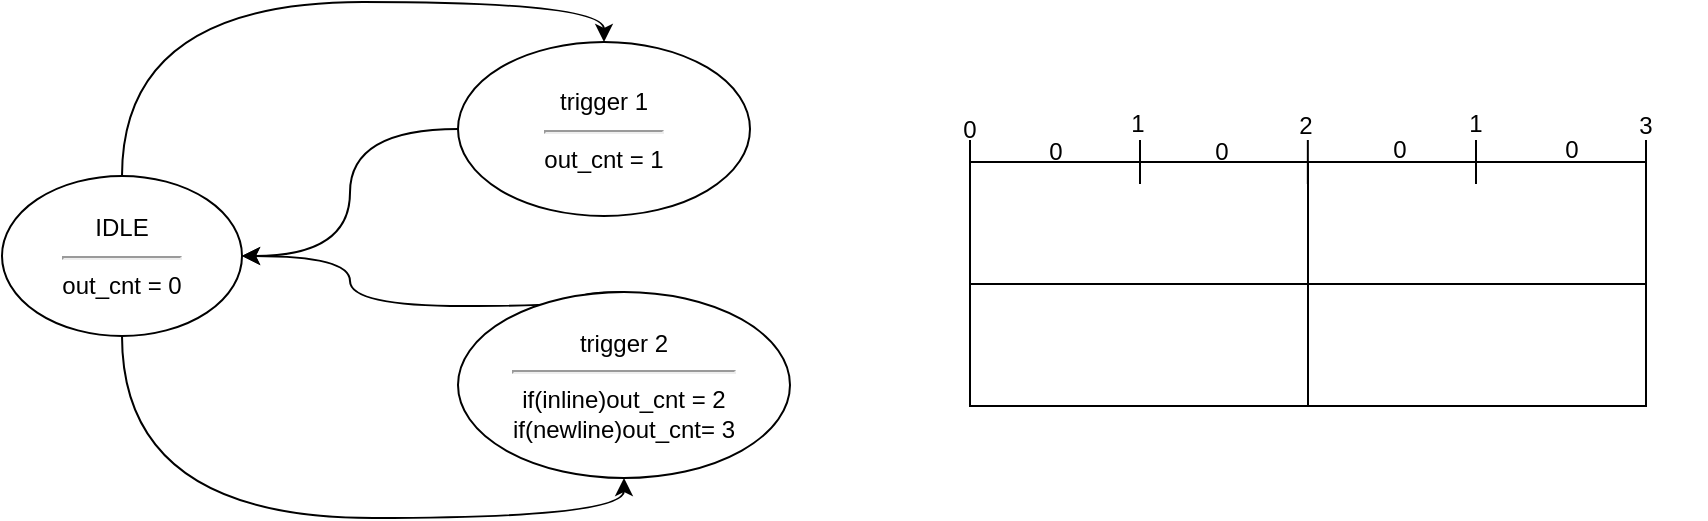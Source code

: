 <mxfile version="22.1.0" type="github">
  <diagram name="Page-1" id="B7dvrdiz3QRLkiSaSS6b">
    <mxGraphModel dx="576" dy="205" grid="1" gridSize="1" guides="1" tooltips="1" connect="1" arrows="1" fold="1" page="1" pageScale="1" pageWidth="1100" pageHeight="850" math="0" shadow="0">
      <root>
        <mxCell id="0" />
        <mxCell id="1" parent="0" />
        <mxCell id="h9zx9sQTkyY40kXCvM0r-2" style="edgeStyle=orthogonalEdgeStyle;rounded=0;orthogonalLoop=1;jettySize=auto;html=1;exitX=0.5;exitY=1;exitDx=0;exitDy=0;entryX=0.5;entryY=1;entryDx=0;entryDy=0;curved=1;" edge="1" parent="1" source="U9dns1udBrLqBRFEPLwW-1" target="U9dns1udBrLqBRFEPLwW-3">
          <mxGeometry relative="1" as="geometry" />
        </mxCell>
        <mxCell id="h9zx9sQTkyY40kXCvM0r-6" style="edgeStyle=orthogonalEdgeStyle;rounded=0;orthogonalLoop=1;jettySize=auto;html=1;exitX=0.5;exitY=0;exitDx=0;exitDy=0;entryX=0.5;entryY=0;entryDx=0;entryDy=0;curved=1;" edge="1" parent="1" source="U9dns1udBrLqBRFEPLwW-1" target="U9dns1udBrLqBRFEPLwW-2">
          <mxGeometry relative="1" as="geometry" />
        </mxCell>
        <mxCell id="U9dns1udBrLqBRFEPLwW-1" value="IDLE&lt;hr&gt;out_cnt = 0" style="ellipse;whiteSpace=wrap;html=1;" parent="1" vertex="1">
          <mxGeometry x="252" y="347" width="120" height="80" as="geometry" />
        </mxCell>
        <mxCell id="h9zx9sQTkyY40kXCvM0r-4" style="edgeStyle=orthogonalEdgeStyle;rounded=0;orthogonalLoop=1;jettySize=auto;html=1;entryX=1;entryY=0.5;entryDx=0;entryDy=0;curved=1;" edge="1" parent="1" source="U9dns1udBrLqBRFEPLwW-2" target="U9dns1udBrLqBRFEPLwW-1">
          <mxGeometry relative="1" as="geometry" />
        </mxCell>
        <mxCell id="U9dns1udBrLqBRFEPLwW-2" value="trigger 1&lt;hr&gt;out_cnt = 1" style="ellipse;whiteSpace=wrap;html=1;" parent="1" vertex="1">
          <mxGeometry x="480" y="280" width="146" height="87" as="geometry" />
        </mxCell>
        <mxCell id="h9zx9sQTkyY40kXCvM0r-3" style="edgeStyle=orthogonalEdgeStyle;rounded=0;orthogonalLoop=1;jettySize=auto;html=1;exitX=0.5;exitY=0;exitDx=0;exitDy=0;entryX=1;entryY=0.5;entryDx=0;entryDy=0;curved=1;" edge="1" parent="1" source="U9dns1udBrLqBRFEPLwW-3" target="U9dns1udBrLqBRFEPLwW-1">
          <mxGeometry relative="1" as="geometry">
            <Array as="points">
              <mxPoint x="540" y="412" />
              <mxPoint x="426" y="412" />
              <mxPoint x="426" y="387" />
            </Array>
          </mxGeometry>
        </mxCell>
        <mxCell id="U9dns1udBrLqBRFEPLwW-3" value="trigger 2&lt;hr&gt;if(inline)out_cnt = 2&lt;br&gt;if(newline)out_cnt= 3" style="ellipse;whiteSpace=wrap;html=1;" parent="1" vertex="1">
          <mxGeometry x="480" y="405" width="166" height="93" as="geometry" />
        </mxCell>
        <mxCell id="h9zx9sQTkyY40kXCvM0r-7" value="" style="rounded=0;whiteSpace=wrap;html=1;" vertex="1" parent="1">
          <mxGeometry x="736" y="340" width="338" height="122" as="geometry" />
        </mxCell>
        <mxCell id="h9zx9sQTkyY40kXCvM0r-9" value="" style="endArrow=none;html=1;rounded=0;entryX=0.5;entryY=0;entryDx=0;entryDy=0;exitX=0.5;exitY=1;exitDx=0;exitDy=0;" edge="1" parent="1" source="h9zx9sQTkyY40kXCvM0r-7" target="h9zx9sQTkyY40kXCvM0r-7">
          <mxGeometry width="50" height="50" relative="1" as="geometry">
            <mxPoint x="917" y="449" as="sourcePoint" />
            <mxPoint x="967" y="399" as="targetPoint" />
          </mxGeometry>
        </mxCell>
        <mxCell id="h9zx9sQTkyY40kXCvM0r-11" value="" style="endArrow=none;html=1;rounded=0;entryX=1;entryY=0.5;entryDx=0;entryDy=0;exitX=0;exitY=0.5;exitDx=0;exitDy=0;" edge="1" parent="1" source="h9zx9sQTkyY40kXCvM0r-7" target="h9zx9sQTkyY40kXCvM0r-7">
          <mxGeometry width="50" height="50" relative="1" as="geometry">
            <mxPoint x="865" y="569" as="sourcePoint" />
            <mxPoint x="865" y="447" as="targetPoint" />
          </mxGeometry>
        </mxCell>
        <mxCell id="h9zx9sQTkyY40kXCvM0r-14" value="" style="endArrow=none;html=1;rounded=0;" edge="1" parent="1">
          <mxGeometry width="50" height="50" relative="1" as="geometry">
            <mxPoint x="821" y="329" as="sourcePoint" />
            <mxPoint x="821" y="351" as="targetPoint" />
          </mxGeometry>
        </mxCell>
        <mxCell id="h9zx9sQTkyY40kXCvM0r-15" value="" style="endArrow=none;html=1;rounded=0;" edge="1" parent="1">
          <mxGeometry width="50" height="50" relative="1" as="geometry">
            <mxPoint x="904.92" y="329" as="sourcePoint" />
            <mxPoint x="904.92" y="351" as="targetPoint" />
          </mxGeometry>
        </mxCell>
        <mxCell id="h9zx9sQTkyY40kXCvM0r-16" value="" style="endArrow=none;html=1;rounded=0;" edge="1" parent="1">
          <mxGeometry width="50" height="50" relative="1" as="geometry">
            <mxPoint x="989" y="329" as="sourcePoint" />
            <mxPoint x="989" y="351" as="targetPoint" />
          </mxGeometry>
        </mxCell>
        <mxCell id="h9zx9sQTkyY40kXCvM0r-17" value="" style="endArrow=none;html=1;rounded=0;" edge="1" parent="1">
          <mxGeometry width="50" height="50" relative="1" as="geometry">
            <mxPoint x="1074" y="329" as="sourcePoint" />
            <mxPoint x="1074" y="351" as="targetPoint" />
          </mxGeometry>
        </mxCell>
        <mxCell id="h9zx9sQTkyY40kXCvM0r-18" value="" style="endArrow=none;html=1;rounded=0;" edge="1" parent="1">
          <mxGeometry width="50" height="50" relative="1" as="geometry">
            <mxPoint x="736" y="329" as="sourcePoint" />
            <mxPoint x="736" y="351" as="targetPoint" />
          </mxGeometry>
        </mxCell>
        <mxCell id="h9zx9sQTkyY40kXCvM0r-19" value="0" style="text;html=1;strokeColor=none;fillColor=none;align=center;verticalAlign=middle;whiteSpace=wrap;rounded=0;" vertex="1" parent="1">
          <mxGeometry x="706" y="318.5" width="60" height="10" as="geometry" />
        </mxCell>
        <mxCell id="h9zx9sQTkyY40kXCvM0r-20" value="1" style="text;html=1;strokeColor=none;fillColor=none;align=center;verticalAlign=middle;whiteSpace=wrap;rounded=0;" vertex="1" parent="1">
          <mxGeometry x="790" y="316" width="60" height="10" as="geometry" />
        </mxCell>
        <mxCell id="h9zx9sQTkyY40kXCvM0r-22" value="0" style="text;html=1;strokeColor=none;fillColor=none;align=center;verticalAlign=middle;whiteSpace=wrap;rounded=0;" vertex="1" parent="1">
          <mxGeometry x="749" y="330" width="60" height="10" as="geometry" />
        </mxCell>
        <mxCell id="h9zx9sQTkyY40kXCvM0r-23" value="2" style="text;html=1;strokeColor=none;fillColor=none;align=center;verticalAlign=middle;whiteSpace=wrap;rounded=0;" vertex="1" parent="1">
          <mxGeometry x="874" y="317" width="60" height="10" as="geometry" />
        </mxCell>
        <mxCell id="h9zx9sQTkyY40kXCvM0r-24" value="1" style="text;html=1;strokeColor=none;fillColor=none;align=center;verticalAlign=middle;whiteSpace=wrap;rounded=0;" vertex="1" parent="1">
          <mxGeometry x="959" y="315.5" width="60" height="10" as="geometry" />
        </mxCell>
        <mxCell id="h9zx9sQTkyY40kXCvM0r-25" value="3" style="text;html=1;strokeColor=none;fillColor=none;align=center;verticalAlign=middle;whiteSpace=wrap;rounded=0;" vertex="1" parent="1">
          <mxGeometry x="1044" y="317" width="60" height="10" as="geometry" />
        </mxCell>
        <mxCell id="h9zx9sQTkyY40kXCvM0r-26" value="0" style="text;html=1;strokeColor=none;fillColor=none;align=center;verticalAlign=middle;whiteSpace=wrap;rounded=0;" vertex="1" parent="1">
          <mxGeometry x="832" y="330" width="60" height="10" as="geometry" />
        </mxCell>
        <mxCell id="h9zx9sQTkyY40kXCvM0r-27" value="0" style="text;html=1;strokeColor=none;fillColor=none;align=center;verticalAlign=middle;whiteSpace=wrap;rounded=0;" vertex="1" parent="1">
          <mxGeometry x="921" y="329" width="60" height="10" as="geometry" />
        </mxCell>
        <mxCell id="h9zx9sQTkyY40kXCvM0r-28" value="0" style="text;html=1;strokeColor=none;fillColor=none;align=center;verticalAlign=middle;whiteSpace=wrap;rounded=0;" vertex="1" parent="1">
          <mxGeometry x="1007" y="328.5" width="60" height="10" as="geometry" />
        </mxCell>
      </root>
    </mxGraphModel>
  </diagram>
</mxfile>
